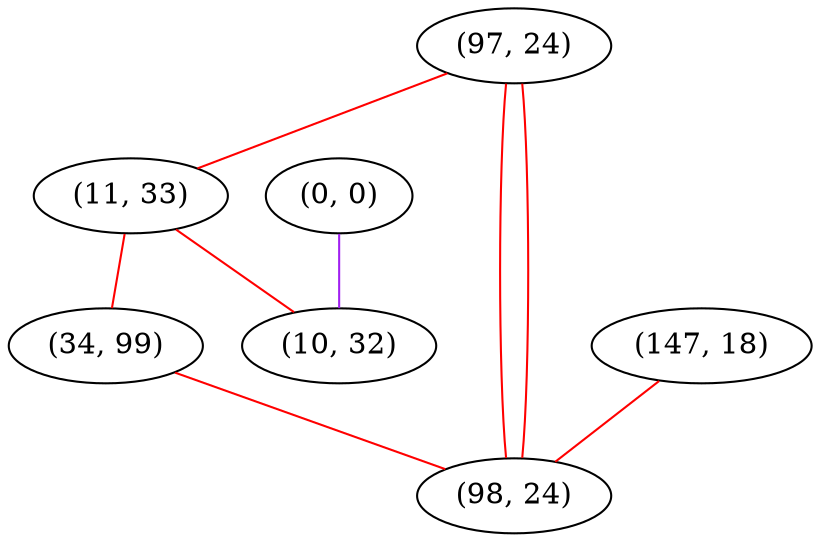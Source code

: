 graph "" {
"(97, 24)";
"(0, 0)";
"(147, 18)";
"(11, 33)";
"(34, 99)";
"(98, 24)";
"(10, 32)";
"(97, 24)" -- "(98, 24)"  [color=red, key=0, weight=1];
"(97, 24)" -- "(98, 24)"  [color=red, key=1, weight=1];
"(97, 24)" -- "(11, 33)"  [color=red, key=0, weight=1];
"(0, 0)" -- "(10, 32)"  [color=purple, key=0, weight=4];
"(147, 18)" -- "(98, 24)"  [color=red, key=0, weight=1];
"(11, 33)" -- "(10, 32)"  [color=red, key=0, weight=1];
"(11, 33)" -- "(34, 99)"  [color=red, key=0, weight=1];
"(34, 99)" -- "(98, 24)"  [color=red, key=0, weight=1];
}

